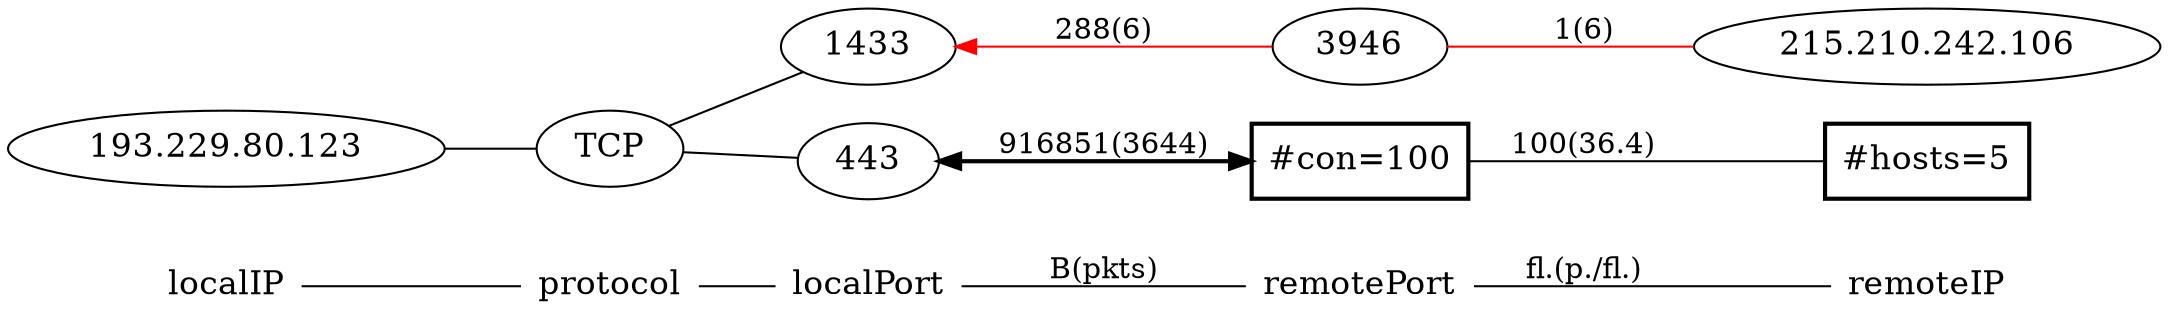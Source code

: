 graph G { /* Created by hpg2dot3() */
rankdir=LR;
node[shape=plaintext,fontsize=16];
"localIP"--"protocol"--"localPort""localPort"--"remotePort"[label="B(pkts)"]"remotePort"--"remoteIP"[label="fl.(p./fl.)"]
node[shape=ellipse];
subgraph 0{rank=same;"localIP";k1_3253031035;}
k1_3253031035[label="193.229.80.123"];
k1_3253031035--k2_6;
subgraph 1 {rank=same;"protocol";k2_6;}
k2_6[label="TCP"];
k2_6--k3_268436889;
k2_6--k3_268435899;
subgraph 2 {rank=same;"localPort";k3_268435899;k3_268436889;}
k3_268435899[label="443"];
k3_268436889[label="1433"];
k3_268436889--k4_1342181226[dir=back, color=red][label="288(6)"];
k3_268435899--k4_67305572[style=bold,dir=both][label="916851(3644)"];
subgraph 3 {rank=same;"remotePort";k4_1342181226;k4_67305572;}
k4_1342181226[label="3946"];
k4_67305572[label="#con=100", shape=box, style=bold];
k4_1342181226--k5_3620926058[color=red][label="1(6)"];
k4_67305572--k5_196613[label="100(36.4)"];
subgraph 4 {rank=same;"remoteIP";k5_196613;k5_3620926058;}
k5_196613[label="#hosts=5", shape=box, style=bold];
k5_3620926058[label="215.210.242.106"];
}
